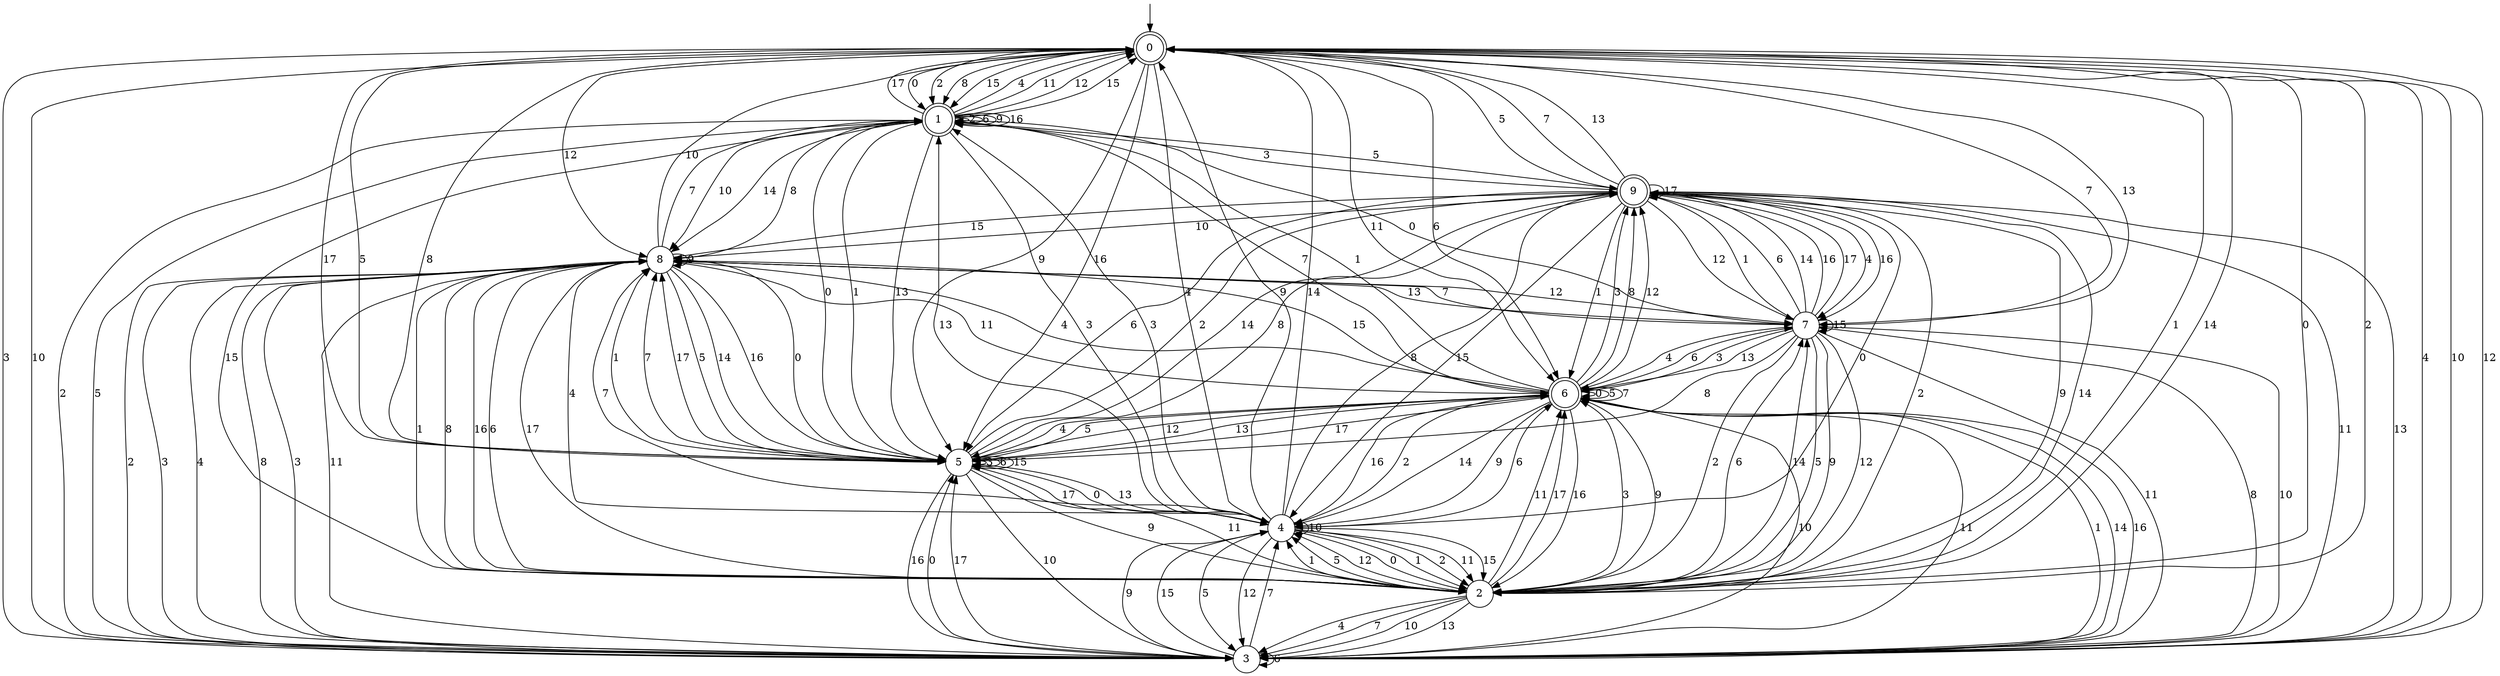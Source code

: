 digraph g {

	s0 [shape="doublecircle" label="0"];
	s1 [shape="doublecircle" label="1"];
	s2 [shape="circle" label="2"];
	s3 [shape="circle" label="3"];
	s4 [shape="circle" label="4"];
	s5 [shape="circle" label="5"];
	s6 [shape="doublecircle" label="6"];
	s7 [shape="circle" label="7"];
	s8 [shape="circle" label="8"];
	s9 [shape="doublecircle" label="9"];
	s0 -> s1 [label="0"];
	s0 -> s2 [label="1"];
	s0 -> s1 [label="2"];
	s0 -> s3 [label="3"];
	s0 -> s4 [label="4"];
	s0 -> s5 [label="5"];
	s0 -> s6 [label="6"];
	s0 -> s7 [label="7"];
	s0 -> s1 [label="8"];
	s0 -> s5 [label="9"];
	s0 -> s3 [label="10"];
	s0 -> s6 [label="11"];
	s0 -> s8 [label="12"];
	s0 -> s7 [label="13"];
	s0 -> s2 [label="14"];
	s0 -> s1 [label="15"];
	s0 -> s5 [label="16"];
	s0 -> s5 [label="17"];
	s1 -> s5 [label="0"];
	s1 -> s5 [label="1"];
	s1 -> s1 [label="2"];
	s1 -> s4 [label="3"];
	s1 -> s0 [label="4"];
	s1 -> s9 [label="5"];
	s1 -> s1 [label="6"];
	s1 -> s6 [label="7"];
	s1 -> s8 [label="8"];
	s1 -> s1 [label="9"];
	s1 -> s8 [label="10"];
	s1 -> s0 [label="11"];
	s1 -> s0 [label="12"];
	s1 -> s5 [label="13"];
	s1 -> s8 [label="14"];
	s1 -> s0 [label="15"];
	s1 -> s1 [label="16"];
	s1 -> s0 [label="17"];
	s2 -> s0 [label="0"];
	s2 -> s4 [label="1"];
	s2 -> s0 [label="2"];
	s2 -> s6 [label="3"];
	s2 -> s3 [label="4"];
	s2 -> s4 [label="5"];
	s2 -> s7 [label="6"];
	s2 -> s3 [label="7"];
	s2 -> s8 [label="8"];
	s2 -> s6 [label="9"];
	s2 -> s3 [label="10"];
	s2 -> s6 [label="11"];
	s2 -> s4 [label="12"];
	s2 -> s3 [label="13"];
	s2 -> s7 [label="14"];
	s2 -> s1 [label="15"];
	s2 -> s8 [label="16"];
	s2 -> s6 [label="17"];
	s3 -> s5 [label="0"];
	s3 -> s6 [label="1"];
	s3 -> s1 [label="2"];
	s3 -> s8 [label="3"];
	s3 -> s0 [label="4"];
	s3 -> s1 [label="5"];
	s3 -> s3 [label="6"];
	s3 -> s4 [label="7"];
	s3 -> s7 [label="8"];
	s3 -> s4 [label="9"];
	s3 -> s0 [label="10"];
	s3 -> s8 [label="11"];
	s3 -> s0 [label="12"];
	s3 -> s9 [label="13"];
	s3 -> s6 [label="14"];
	s3 -> s4 [label="15"];
	s3 -> s6 [label="16"];
	s3 -> s5 [label="17"];
	s4 -> s2 [label="0"];
	s4 -> s2 [label="1"];
	s4 -> s2 [label="2"];
	s4 -> s1 [label="3"];
	s4 -> s8 [label="4"];
	s4 -> s3 [label="5"];
	s4 -> s6 [label="6"];
	s4 -> s8 [label="7"];
	s4 -> s9 [label="8"];
	s4 -> s0 [label="9"];
	s4 -> s4 [label="10"];
	s4 -> s2 [label="11"];
	s4 -> s3 [label="12"];
	s4 -> s1 [label="13"];
	s4 -> s0 [label="14"];
	s4 -> s2 [label="15"];
	s4 -> s6 [label="16"];
	s4 -> s5 [label="17"];
	s5 -> s4 [label="0"];
	s5 -> s8 [label="1"];
	s5 -> s9 [label="2"];
	s5 -> s5 [label="3"];
	s5 -> s6 [label="4"];
	s5 -> s6 [label="5"];
	s5 -> s5 [label="6"];
	s5 -> s8 [label="7"];
	s5 -> s0 [label="8"];
	s5 -> s2 [label="9"];
	s5 -> s3 [label="10"];
	s5 -> s2 [label="11"];
	s5 -> s6 [label="12"];
	s5 -> s4 [label="13"];
	s5 -> s9 [label="14"];
	s5 -> s5 [label="15"];
	s5 -> s3 [label="16"];
	s5 -> s8 [label="17"];
	s6 -> s6 [label="0"];
	s6 -> s1 [label="1"];
	s6 -> s4 [label="2"];
	s6 -> s9 [label="3"];
	s6 -> s8 [label="4"];
	s6 -> s6 [label="5"];
	s6 -> s7 [label="6"];
	s6 -> s6 [label="7"];
	s6 -> s9 [label="8"];
	s6 -> s4 [label="9"];
	s6 -> s3 [label="10"];
	s6 -> s3 [label="11"];
	s6 -> s9 [label="12"];
	s6 -> s5 [label="13"];
	s6 -> s4 [label="14"];
	s6 -> s8 [label="15"];
	s6 -> s2 [label="16"];
	s6 -> s5 [label="17"];
	s7 -> s1 [label="0"];
	s7 -> s9 [label="1"];
	s7 -> s2 [label="2"];
	s7 -> s6 [label="3"];
	s7 -> s6 [label="4"];
	s7 -> s2 [label="5"];
	s7 -> s9 [label="6"];
	s7 -> s8 [label="7"];
	s7 -> s5 [label="8"];
	s7 -> s2 [label="9"];
	s7 -> s3 [label="10"];
	s7 -> s3 [label="11"];
	s7 -> s2 [label="12"];
	s7 -> s6 [label="13"];
	s7 -> s9 [label="14"];
	s7 -> s7 [label="15"];
	s7 -> s9 [label="16"];
	s7 -> s9 [label="17"];
	s8 -> s5 [label="0"];
	s8 -> s2 [label="1"];
	s8 -> s3 [label="2"];
	s8 -> s3 [label="3"];
	s8 -> s3 [label="4"];
	s8 -> s5 [label="5"];
	s8 -> s2 [label="6"];
	s8 -> s1 [label="7"];
	s8 -> s3 [label="8"];
	s8 -> s8 [label="9"];
	s8 -> s0 [label="10"];
	s8 -> s6 [label="11"];
	s8 -> s7 [label="12"];
	s8 -> s7 [label="13"];
	s8 -> s5 [label="14"];
	s8 -> s9 [label="15"];
	s8 -> s5 [label="16"];
	s8 -> s2 [label="17"];
	s9 -> s4 [label="0"];
	s9 -> s6 [label="1"];
	s9 -> s2 [label="2"];
	s9 -> s1 [label="3"];
	s9 -> s7 [label="4"];
	s9 -> s0 [label="5"];
	s9 -> s5 [label="6"];
	s9 -> s0 [label="7"];
	s9 -> s5 [label="8"];
	s9 -> s2 [label="9"];
	s9 -> s8 [label="10"];
	s9 -> s3 [label="11"];
	s9 -> s7 [label="12"];
	s9 -> s0 [label="13"];
	s9 -> s2 [label="14"];
	s9 -> s4 [label="15"];
	s9 -> s7 [label="16"];
	s9 -> s9 [label="17"];

__start0 [label="" shape="none" width="0" height="0"];
__start0 -> s0;

}
